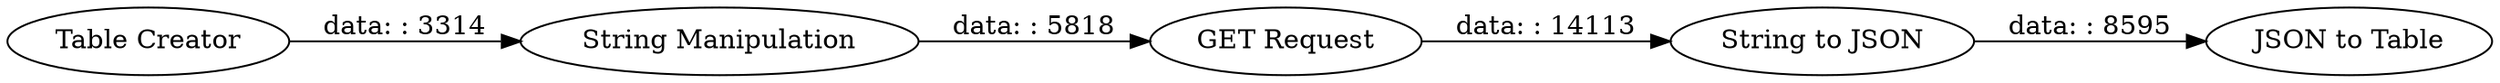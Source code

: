 digraph {
	"1003543485099713992_35" [label="Table Creator"]
	"1003543485099713992_41" [label="String to JSON"]
	"1003543485099713992_39" [label="JSON to Table"]
	"1003543485099713992_40" [label="GET Request"]
	"1003543485099713992_38" [label="String Manipulation"]
	"1003543485099713992_40" -> "1003543485099713992_41" [label="data: : 14113"]
	"1003543485099713992_38" -> "1003543485099713992_40" [label="data: : 5818"]
	"1003543485099713992_35" -> "1003543485099713992_38" [label="data: : 3314"]
	"1003543485099713992_41" -> "1003543485099713992_39" [label="data: : 8595"]
	rankdir=LR
}
